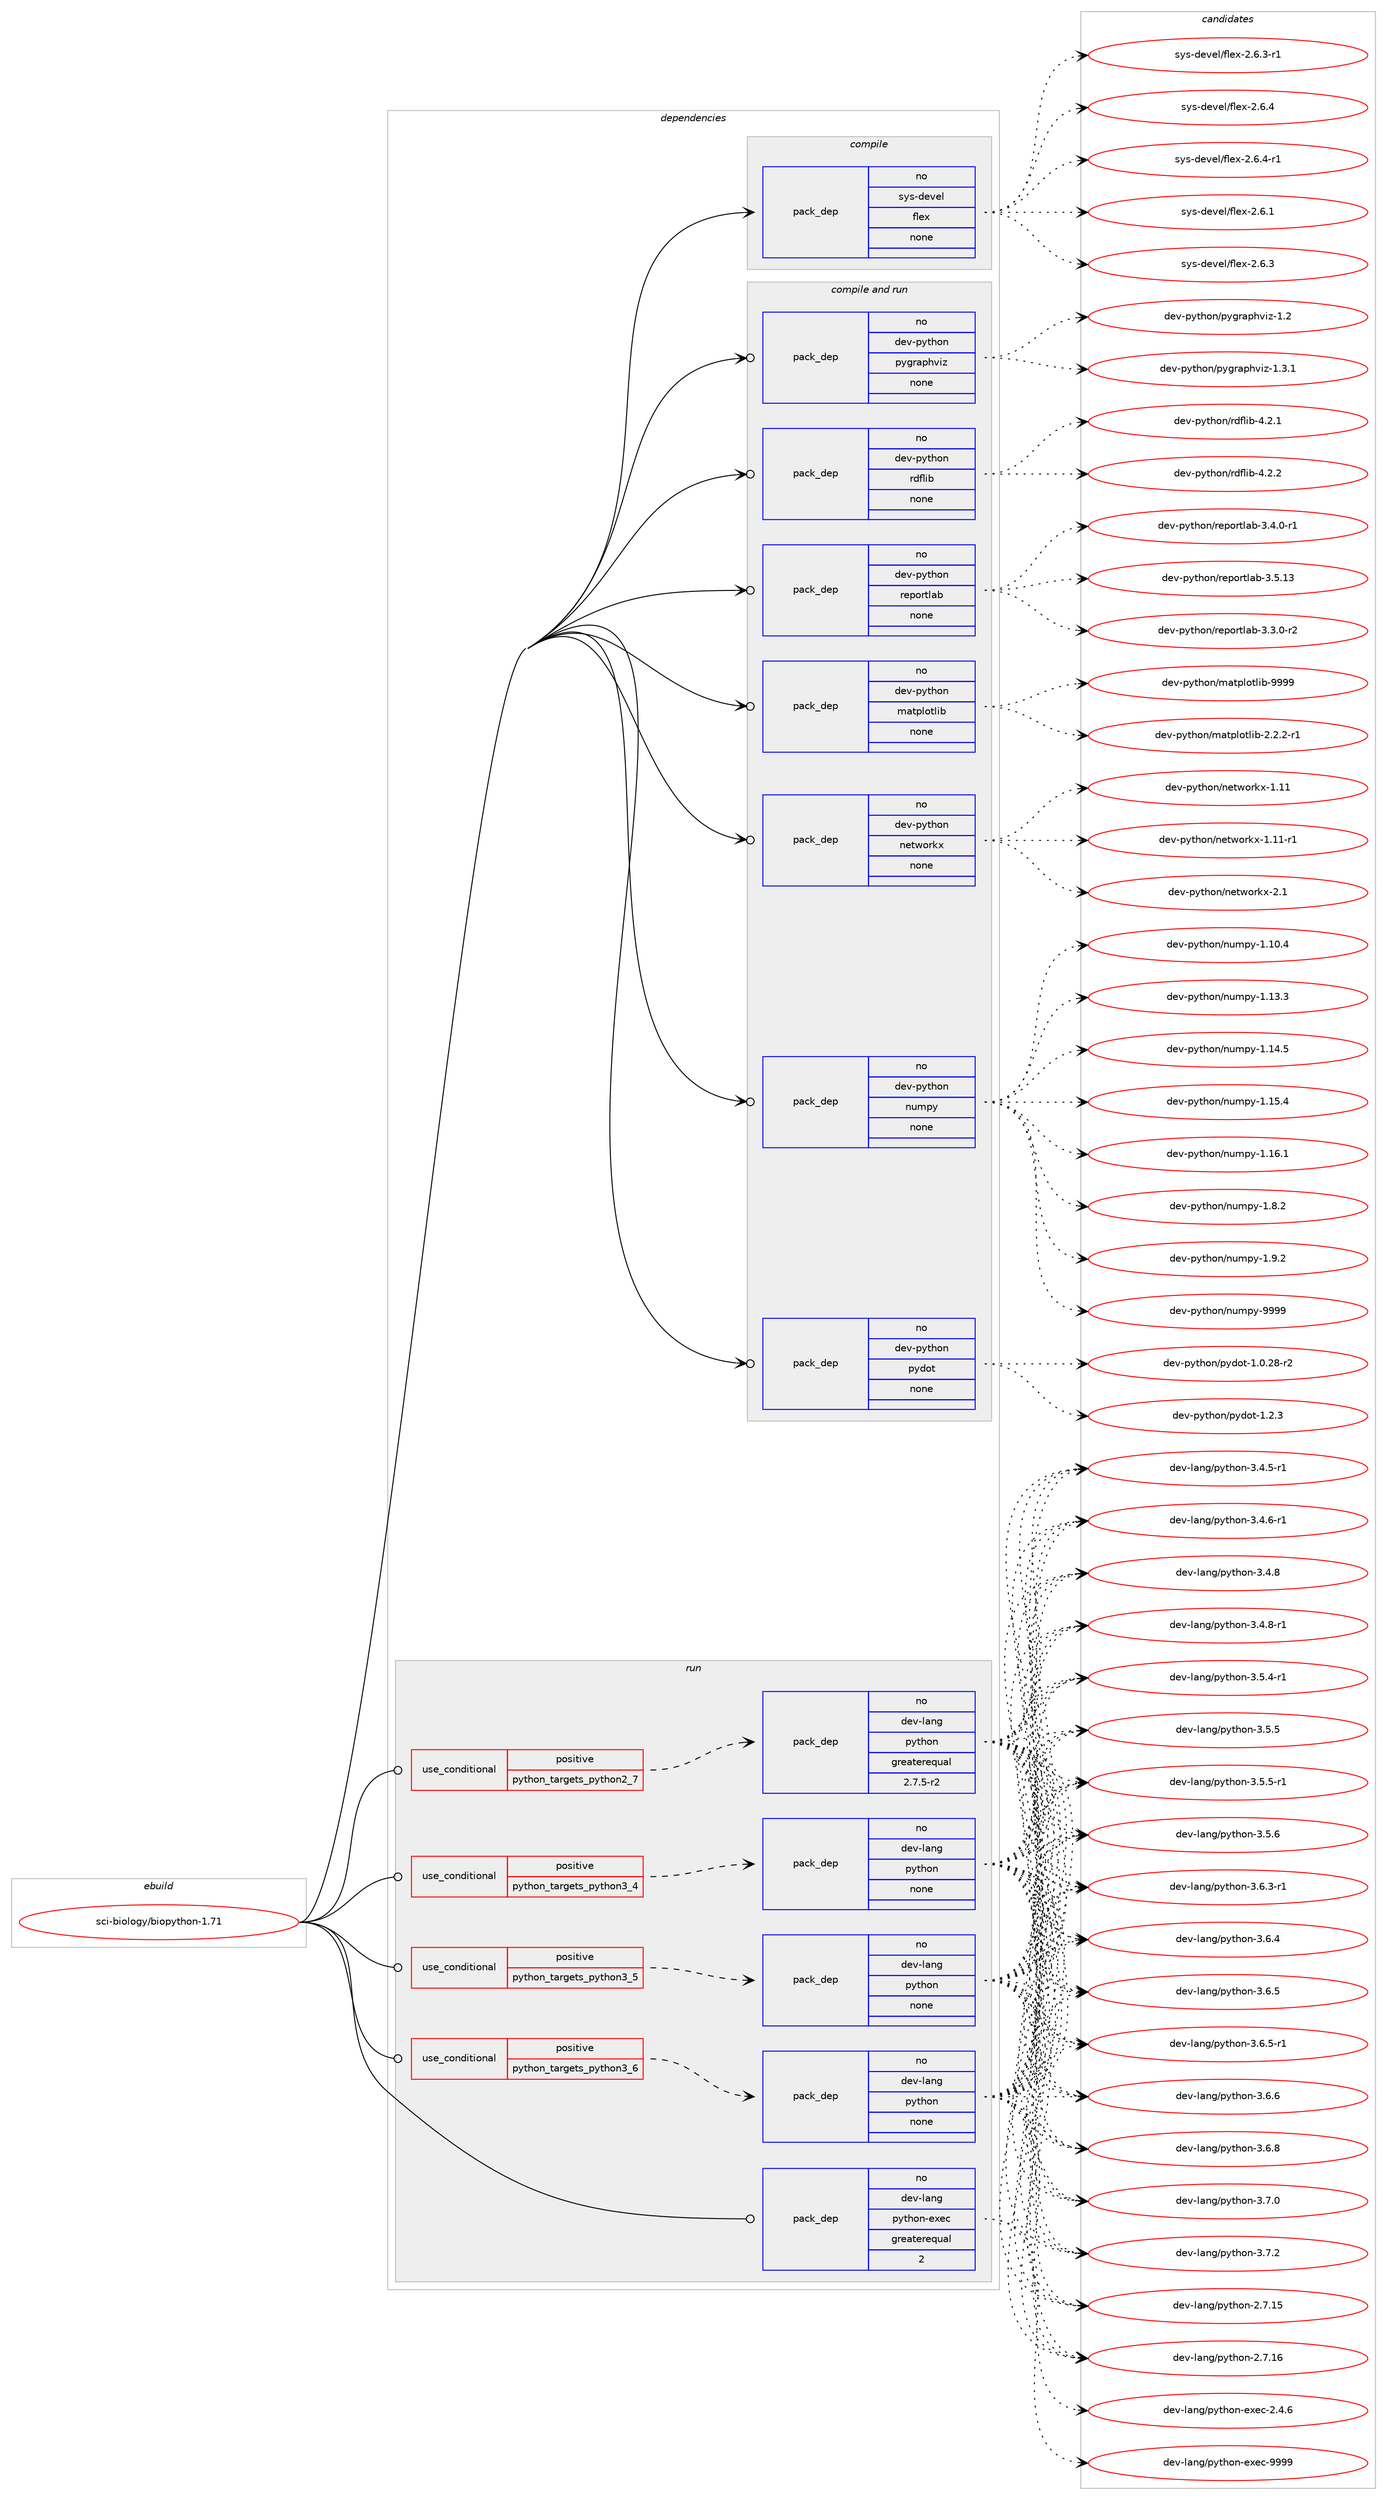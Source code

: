 digraph prolog {

# *************
# Graph options
# *************

newrank=true;
concentrate=true;
compound=true;
graph [rankdir=LR,fontname=Helvetica,fontsize=10,ranksep=1.5];#, ranksep=2.5, nodesep=0.2];
edge  [arrowhead=vee];
node  [fontname=Helvetica,fontsize=10];

# **********
# The ebuild
# **********

subgraph cluster_leftcol {
color=gray;
rank=same;
label=<<i>ebuild</i>>;
id [label="sci-biology/biopython-1.71", color=red, width=4, href="../sci-biology/biopython-1.71.svg"];
}

# ****************
# The dependencies
# ****************

subgraph cluster_midcol {
color=gray;
label=<<i>dependencies</i>>;
subgraph cluster_compile {
fillcolor="#eeeeee";
style=filled;
label=<<i>compile</i>>;
subgraph pack1206345 {
dependency1685919 [label=<<TABLE BORDER="0" CELLBORDER="1" CELLSPACING="0" CELLPADDING="4" WIDTH="220"><TR><TD ROWSPAN="6" CELLPADDING="30">pack_dep</TD></TR><TR><TD WIDTH="110">no</TD></TR><TR><TD>sys-devel</TD></TR><TR><TD>flex</TD></TR><TR><TD>none</TD></TR><TR><TD></TD></TR></TABLE>>, shape=none, color=blue];
}
id:e -> dependency1685919:w [weight=20,style="solid",arrowhead="vee"];
}
subgraph cluster_compileandrun {
fillcolor="#eeeeee";
style=filled;
label=<<i>compile and run</i>>;
subgraph pack1206346 {
dependency1685920 [label=<<TABLE BORDER="0" CELLBORDER="1" CELLSPACING="0" CELLPADDING="4" WIDTH="220"><TR><TD ROWSPAN="6" CELLPADDING="30">pack_dep</TD></TR><TR><TD WIDTH="110">no</TD></TR><TR><TD>dev-python</TD></TR><TR><TD>matplotlib</TD></TR><TR><TD>none</TD></TR><TR><TD></TD></TR></TABLE>>, shape=none, color=blue];
}
id:e -> dependency1685920:w [weight=20,style="solid",arrowhead="odotvee"];
subgraph pack1206347 {
dependency1685921 [label=<<TABLE BORDER="0" CELLBORDER="1" CELLSPACING="0" CELLPADDING="4" WIDTH="220"><TR><TD ROWSPAN="6" CELLPADDING="30">pack_dep</TD></TR><TR><TD WIDTH="110">no</TD></TR><TR><TD>dev-python</TD></TR><TR><TD>networkx</TD></TR><TR><TD>none</TD></TR><TR><TD></TD></TR></TABLE>>, shape=none, color=blue];
}
id:e -> dependency1685921:w [weight=20,style="solid",arrowhead="odotvee"];
subgraph pack1206348 {
dependency1685922 [label=<<TABLE BORDER="0" CELLBORDER="1" CELLSPACING="0" CELLPADDING="4" WIDTH="220"><TR><TD ROWSPAN="6" CELLPADDING="30">pack_dep</TD></TR><TR><TD WIDTH="110">no</TD></TR><TR><TD>dev-python</TD></TR><TR><TD>numpy</TD></TR><TR><TD>none</TD></TR><TR><TD></TD></TR></TABLE>>, shape=none, color=blue];
}
id:e -> dependency1685922:w [weight=20,style="solid",arrowhead="odotvee"];
subgraph pack1206349 {
dependency1685923 [label=<<TABLE BORDER="0" CELLBORDER="1" CELLSPACING="0" CELLPADDING="4" WIDTH="220"><TR><TD ROWSPAN="6" CELLPADDING="30">pack_dep</TD></TR><TR><TD WIDTH="110">no</TD></TR><TR><TD>dev-python</TD></TR><TR><TD>pydot</TD></TR><TR><TD>none</TD></TR><TR><TD></TD></TR></TABLE>>, shape=none, color=blue];
}
id:e -> dependency1685923:w [weight=20,style="solid",arrowhead="odotvee"];
subgraph pack1206350 {
dependency1685924 [label=<<TABLE BORDER="0" CELLBORDER="1" CELLSPACING="0" CELLPADDING="4" WIDTH="220"><TR><TD ROWSPAN="6" CELLPADDING="30">pack_dep</TD></TR><TR><TD WIDTH="110">no</TD></TR><TR><TD>dev-python</TD></TR><TR><TD>pygraphviz</TD></TR><TR><TD>none</TD></TR><TR><TD></TD></TR></TABLE>>, shape=none, color=blue];
}
id:e -> dependency1685924:w [weight=20,style="solid",arrowhead="odotvee"];
subgraph pack1206351 {
dependency1685925 [label=<<TABLE BORDER="0" CELLBORDER="1" CELLSPACING="0" CELLPADDING="4" WIDTH="220"><TR><TD ROWSPAN="6" CELLPADDING="30">pack_dep</TD></TR><TR><TD WIDTH="110">no</TD></TR><TR><TD>dev-python</TD></TR><TR><TD>rdflib</TD></TR><TR><TD>none</TD></TR><TR><TD></TD></TR></TABLE>>, shape=none, color=blue];
}
id:e -> dependency1685925:w [weight=20,style="solid",arrowhead="odotvee"];
subgraph pack1206352 {
dependency1685926 [label=<<TABLE BORDER="0" CELLBORDER="1" CELLSPACING="0" CELLPADDING="4" WIDTH="220"><TR><TD ROWSPAN="6" CELLPADDING="30">pack_dep</TD></TR><TR><TD WIDTH="110">no</TD></TR><TR><TD>dev-python</TD></TR><TR><TD>reportlab</TD></TR><TR><TD>none</TD></TR><TR><TD></TD></TR></TABLE>>, shape=none, color=blue];
}
id:e -> dependency1685926:w [weight=20,style="solid",arrowhead="odotvee"];
}
subgraph cluster_run {
fillcolor="#eeeeee";
style=filled;
label=<<i>run</i>>;
subgraph cond452012 {
dependency1685927 [label=<<TABLE BORDER="0" CELLBORDER="1" CELLSPACING="0" CELLPADDING="4"><TR><TD ROWSPAN="3" CELLPADDING="10">use_conditional</TD></TR><TR><TD>positive</TD></TR><TR><TD>python_targets_python2_7</TD></TR></TABLE>>, shape=none, color=red];
subgraph pack1206353 {
dependency1685928 [label=<<TABLE BORDER="0" CELLBORDER="1" CELLSPACING="0" CELLPADDING="4" WIDTH="220"><TR><TD ROWSPAN="6" CELLPADDING="30">pack_dep</TD></TR><TR><TD WIDTH="110">no</TD></TR><TR><TD>dev-lang</TD></TR><TR><TD>python</TD></TR><TR><TD>greaterequal</TD></TR><TR><TD>2.7.5-r2</TD></TR></TABLE>>, shape=none, color=blue];
}
dependency1685927:e -> dependency1685928:w [weight=20,style="dashed",arrowhead="vee"];
}
id:e -> dependency1685927:w [weight=20,style="solid",arrowhead="odot"];
subgraph cond452013 {
dependency1685929 [label=<<TABLE BORDER="0" CELLBORDER="1" CELLSPACING="0" CELLPADDING="4"><TR><TD ROWSPAN="3" CELLPADDING="10">use_conditional</TD></TR><TR><TD>positive</TD></TR><TR><TD>python_targets_python3_4</TD></TR></TABLE>>, shape=none, color=red];
subgraph pack1206354 {
dependency1685930 [label=<<TABLE BORDER="0" CELLBORDER="1" CELLSPACING="0" CELLPADDING="4" WIDTH="220"><TR><TD ROWSPAN="6" CELLPADDING="30">pack_dep</TD></TR><TR><TD WIDTH="110">no</TD></TR><TR><TD>dev-lang</TD></TR><TR><TD>python</TD></TR><TR><TD>none</TD></TR><TR><TD></TD></TR></TABLE>>, shape=none, color=blue];
}
dependency1685929:e -> dependency1685930:w [weight=20,style="dashed",arrowhead="vee"];
}
id:e -> dependency1685929:w [weight=20,style="solid",arrowhead="odot"];
subgraph cond452014 {
dependency1685931 [label=<<TABLE BORDER="0" CELLBORDER="1" CELLSPACING="0" CELLPADDING="4"><TR><TD ROWSPAN="3" CELLPADDING="10">use_conditional</TD></TR><TR><TD>positive</TD></TR><TR><TD>python_targets_python3_5</TD></TR></TABLE>>, shape=none, color=red];
subgraph pack1206355 {
dependency1685932 [label=<<TABLE BORDER="0" CELLBORDER="1" CELLSPACING="0" CELLPADDING="4" WIDTH="220"><TR><TD ROWSPAN="6" CELLPADDING="30">pack_dep</TD></TR><TR><TD WIDTH="110">no</TD></TR><TR><TD>dev-lang</TD></TR><TR><TD>python</TD></TR><TR><TD>none</TD></TR><TR><TD></TD></TR></TABLE>>, shape=none, color=blue];
}
dependency1685931:e -> dependency1685932:w [weight=20,style="dashed",arrowhead="vee"];
}
id:e -> dependency1685931:w [weight=20,style="solid",arrowhead="odot"];
subgraph cond452015 {
dependency1685933 [label=<<TABLE BORDER="0" CELLBORDER="1" CELLSPACING="0" CELLPADDING="4"><TR><TD ROWSPAN="3" CELLPADDING="10">use_conditional</TD></TR><TR><TD>positive</TD></TR><TR><TD>python_targets_python3_6</TD></TR></TABLE>>, shape=none, color=red];
subgraph pack1206356 {
dependency1685934 [label=<<TABLE BORDER="0" CELLBORDER="1" CELLSPACING="0" CELLPADDING="4" WIDTH="220"><TR><TD ROWSPAN="6" CELLPADDING="30">pack_dep</TD></TR><TR><TD WIDTH="110">no</TD></TR><TR><TD>dev-lang</TD></TR><TR><TD>python</TD></TR><TR><TD>none</TD></TR><TR><TD></TD></TR></TABLE>>, shape=none, color=blue];
}
dependency1685933:e -> dependency1685934:w [weight=20,style="dashed",arrowhead="vee"];
}
id:e -> dependency1685933:w [weight=20,style="solid",arrowhead="odot"];
subgraph pack1206357 {
dependency1685935 [label=<<TABLE BORDER="0" CELLBORDER="1" CELLSPACING="0" CELLPADDING="4" WIDTH="220"><TR><TD ROWSPAN="6" CELLPADDING="30">pack_dep</TD></TR><TR><TD WIDTH="110">no</TD></TR><TR><TD>dev-lang</TD></TR><TR><TD>python-exec</TD></TR><TR><TD>greaterequal</TD></TR><TR><TD>2</TD></TR></TABLE>>, shape=none, color=blue];
}
id:e -> dependency1685935:w [weight=20,style="solid",arrowhead="odot"];
}
}

# **************
# The candidates
# **************

subgraph cluster_choices {
rank=same;
color=gray;
label=<<i>candidates</i>>;

subgraph choice1206345 {
color=black;
nodesep=1;
choice1151211154510010111810110847102108101120455046544649 [label="sys-devel/flex-2.6.1", color=red, width=4,href="../sys-devel/flex-2.6.1.svg"];
choice1151211154510010111810110847102108101120455046544651 [label="sys-devel/flex-2.6.3", color=red, width=4,href="../sys-devel/flex-2.6.3.svg"];
choice11512111545100101118101108471021081011204550465446514511449 [label="sys-devel/flex-2.6.3-r1", color=red, width=4,href="../sys-devel/flex-2.6.3-r1.svg"];
choice1151211154510010111810110847102108101120455046544652 [label="sys-devel/flex-2.6.4", color=red, width=4,href="../sys-devel/flex-2.6.4.svg"];
choice11512111545100101118101108471021081011204550465446524511449 [label="sys-devel/flex-2.6.4-r1", color=red, width=4,href="../sys-devel/flex-2.6.4-r1.svg"];
dependency1685919:e -> choice1151211154510010111810110847102108101120455046544649:w [style=dotted,weight="100"];
dependency1685919:e -> choice1151211154510010111810110847102108101120455046544651:w [style=dotted,weight="100"];
dependency1685919:e -> choice11512111545100101118101108471021081011204550465446514511449:w [style=dotted,weight="100"];
dependency1685919:e -> choice1151211154510010111810110847102108101120455046544652:w [style=dotted,weight="100"];
dependency1685919:e -> choice11512111545100101118101108471021081011204550465446524511449:w [style=dotted,weight="100"];
}
subgraph choice1206346 {
color=black;
nodesep=1;
choice100101118451121211161041111104710997116112108111116108105984550465046504511449 [label="dev-python/matplotlib-2.2.2-r1", color=red, width=4,href="../dev-python/matplotlib-2.2.2-r1.svg"];
choice100101118451121211161041111104710997116112108111116108105984557575757 [label="dev-python/matplotlib-9999", color=red, width=4,href="../dev-python/matplotlib-9999.svg"];
dependency1685920:e -> choice100101118451121211161041111104710997116112108111116108105984550465046504511449:w [style=dotted,weight="100"];
dependency1685920:e -> choice100101118451121211161041111104710997116112108111116108105984557575757:w [style=dotted,weight="100"];
}
subgraph choice1206347 {
color=black;
nodesep=1;
choice10010111845112121116104111110471101011161191111141071204549464949 [label="dev-python/networkx-1.11", color=red, width=4,href="../dev-python/networkx-1.11.svg"];
choice100101118451121211161041111104711010111611911111410712045494649494511449 [label="dev-python/networkx-1.11-r1", color=red, width=4,href="../dev-python/networkx-1.11-r1.svg"];
choice100101118451121211161041111104711010111611911111410712045504649 [label="dev-python/networkx-2.1", color=red, width=4,href="../dev-python/networkx-2.1.svg"];
dependency1685921:e -> choice10010111845112121116104111110471101011161191111141071204549464949:w [style=dotted,weight="100"];
dependency1685921:e -> choice100101118451121211161041111104711010111611911111410712045494649494511449:w [style=dotted,weight="100"];
dependency1685921:e -> choice100101118451121211161041111104711010111611911111410712045504649:w [style=dotted,weight="100"];
}
subgraph choice1206348 {
color=black;
nodesep=1;
choice100101118451121211161041111104711011710911212145494649484652 [label="dev-python/numpy-1.10.4", color=red, width=4,href="../dev-python/numpy-1.10.4.svg"];
choice100101118451121211161041111104711011710911212145494649514651 [label="dev-python/numpy-1.13.3", color=red, width=4,href="../dev-python/numpy-1.13.3.svg"];
choice100101118451121211161041111104711011710911212145494649524653 [label="dev-python/numpy-1.14.5", color=red, width=4,href="../dev-python/numpy-1.14.5.svg"];
choice100101118451121211161041111104711011710911212145494649534652 [label="dev-python/numpy-1.15.4", color=red, width=4,href="../dev-python/numpy-1.15.4.svg"];
choice100101118451121211161041111104711011710911212145494649544649 [label="dev-python/numpy-1.16.1", color=red, width=4,href="../dev-python/numpy-1.16.1.svg"];
choice1001011184511212111610411111047110117109112121454946564650 [label="dev-python/numpy-1.8.2", color=red, width=4,href="../dev-python/numpy-1.8.2.svg"];
choice1001011184511212111610411111047110117109112121454946574650 [label="dev-python/numpy-1.9.2", color=red, width=4,href="../dev-python/numpy-1.9.2.svg"];
choice10010111845112121116104111110471101171091121214557575757 [label="dev-python/numpy-9999", color=red, width=4,href="../dev-python/numpy-9999.svg"];
dependency1685922:e -> choice100101118451121211161041111104711011710911212145494649484652:w [style=dotted,weight="100"];
dependency1685922:e -> choice100101118451121211161041111104711011710911212145494649514651:w [style=dotted,weight="100"];
dependency1685922:e -> choice100101118451121211161041111104711011710911212145494649524653:w [style=dotted,weight="100"];
dependency1685922:e -> choice100101118451121211161041111104711011710911212145494649534652:w [style=dotted,weight="100"];
dependency1685922:e -> choice100101118451121211161041111104711011710911212145494649544649:w [style=dotted,weight="100"];
dependency1685922:e -> choice1001011184511212111610411111047110117109112121454946564650:w [style=dotted,weight="100"];
dependency1685922:e -> choice1001011184511212111610411111047110117109112121454946574650:w [style=dotted,weight="100"];
dependency1685922:e -> choice10010111845112121116104111110471101171091121214557575757:w [style=dotted,weight="100"];
}
subgraph choice1206349 {
color=black;
nodesep=1;
choice1001011184511212111610411111047112121100111116454946484650564511450 [label="dev-python/pydot-1.0.28-r2", color=red, width=4,href="../dev-python/pydot-1.0.28-r2.svg"];
choice1001011184511212111610411111047112121100111116454946504651 [label="dev-python/pydot-1.2.3", color=red, width=4,href="../dev-python/pydot-1.2.3.svg"];
dependency1685923:e -> choice1001011184511212111610411111047112121100111116454946484650564511450:w [style=dotted,weight="100"];
dependency1685923:e -> choice1001011184511212111610411111047112121100111116454946504651:w [style=dotted,weight="100"];
}
subgraph choice1206350 {
color=black;
nodesep=1;
choice10010111845112121116104111110471121211031149711210411810512245494650 [label="dev-python/pygraphviz-1.2", color=red, width=4,href="../dev-python/pygraphviz-1.2.svg"];
choice100101118451121211161041111104711212110311497112104118105122454946514649 [label="dev-python/pygraphviz-1.3.1", color=red, width=4,href="../dev-python/pygraphviz-1.3.1.svg"];
dependency1685924:e -> choice10010111845112121116104111110471121211031149711210411810512245494650:w [style=dotted,weight="100"];
dependency1685924:e -> choice100101118451121211161041111104711212110311497112104118105122454946514649:w [style=dotted,weight="100"];
}
subgraph choice1206351 {
color=black;
nodesep=1;
choice100101118451121211161041111104711410010210810598455246504649 [label="dev-python/rdflib-4.2.1", color=red, width=4,href="../dev-python/rdflib-4.2.1.svg"];
choice100101118451121211161041111104711410010210810598455246504650 [label="dev-python/rdflib-4.2.2", color=red, width=4,href="../dev-python/rdflib-4.2.2.svg"];
dependency1685925:e -> choice100101118451121211161041111104711410010210810598455246504649:w [style=dotted,weight="100"];
dependency1685925:e -> choice100101118451121211161041111104711410010210810598455246504650:w [style=dotted,weight="100"];
}
subgraph choice1206352 {
color=black;
nodesep=1;
choice100101118451121211161041111104711410111211111411610897984551465146484511450 [label="dev-python/reportlab-3.3.0-r2", color=red, width=4,href="../dev-python/reportlab-3.3.0-r2.svg"];
choice100101118451121211161041111104711410111211111411610897984551465246484511449 [label="dev-python/reportlab-3.4.0-r1", color=red, width=4,href="../dev-python/reportlab-3.4.0-r1.svg"];
choice1001011184511212111610411111047114101112111114116108979845514653464951 [label="dev-python/reportlab-3.5.13", color=red, width=4,href="../dev-python/reportlab-3.5.13.svg"];
dependency1685926:e -> choice100101118451121211161041111104711410111211111411610897984551465146484511450:w [style=dotted,weight="100"];
dependency1685926:e -> choice100101118451121211161041111104711410111211111411610897984551465246484511449:w [style=dotted,weight="100"];
dependency1685926:e -> choice1001011184511212111610411111047114101112111114116108979845514653464951:w [style=dotted,weight="100"];
}
subgraph choice1206353 {
color=black;
nodesep=1;
choice10010111845108971101034711212111610411111045504655464953 [label="dev-lang/python-2.7.15", color=red, width=4,href="../dev-lang/python-2.7.15.svg"];
choice10010111845108971101034711212111610411111045504655464954 [label="dev-lang/python-2.7.16", color=red, width=4,href="../dev-lang/python-2.7.16.svg"];
choice1001011184510897110103471121211161041111104551465246534511449 [label="dev-lang/python-3.4.5-r1", color=red, width=4,href="../dev-lang/python-3.4.5-r1.svg"];
choice1001011184510897110103471121211161041111104551465246544511449 [label="dev-lang/python-3.4.6-r1", color=red, width=4,href="../dev-lang/python-3.4.6-r1.svg"];
choice100101118451089711010347112121116104111110455146524656 [label="dev-lang/python-3.4.8", color=red, width=4,href="../dev-lang/python-3.4.8.svg"];
choice1001011184510897110103471121211161041111104551465246564511449 [label="dev-lang/python-3.4.8-r1", color=red, width=4,href="../dev-lang/python-3.4.8-r1.svg"];
choice1001011184510897110103471121211161041111104551465346524511449 [label="dev-lang/python-3.5.4-r1", color=red, width=4,href="../dev-lang/python-3.5.4-r1.svg"];
choice100101118451089711010347112121116104111110455146534653 [label="dev-lang/python-3.5.5", color=red, width=4,href="../dev-lang/python-3.5.5.svg"];
choice1001011184510897110103471121211161041111104551465346534511449 [label="dev-lang/python-3.5.5-r1", color=red, width=4,href="../dev-lang/python-3.5.5-r1.svg"];
choice100101118451089711010347112121116104111110455146534654 [label="dev-lang/python-3.5.6", color=red, width=4,href="../dev-lang/python-3.5.6.svg"];
choice1001011184510897110103471121211161041111104551465446514511449 [label="dev-lang/python-3.6.3-r1", color=red, width=4,href="../dev-lang/python-3.6.3-r1.svg"];
choice100101118451089711010347112121116104111110455146544652 [label="dev-lang/python-3.6.4", color=red, width=4,href="../dev-lang/python-3.6.4.svg"];
choice100101118451089711010347112121116104111110455146544653 [label="dev-lang/python-3.6.5", color=red, width=4,href="../dev-lang/python-3.6.5.svg"];
choice1001011184510897110103471121211161041111104551465446534511449 [label="dev-lang/python-3.6.5-r1", color=red, width=4,href="../dev-lang/python-3.6.5-r1.svg"];
choice100101118451089711010347112121116104111110455146544654 [label="dev-lang/python-3.6.6", color=red, width=4,href="../dev-lang/python-3.6.6.svg"];
choice100101118451089711010347112121116104111110455146544656 [label="dev-lang/python-3.6.8", color=red, width=4,href="../dev-lang/python-3.6.8.svg"];
choice100101118451089711010347112121116104111110455146554648 [label="dev-lang/python-3.7.0", color=red, width=4,href="../dev-lang/python-3.7.0.svg"];
choice100101118451089711010347112121116104111110455146554650 [label="dev-lang/python-3.7.2", color=red, width=4,href="../dev-lang/python-3.7.2.svg"];
dependency1685928:e -> choice10010111845108971101034711212111610411111045504655464953:w [style=dotted,weight="100"];
dependency1685928:e -> choice10010111845108971101034711212111610411111045504655464954:w [style=dotted,weight="100"];
dependency1685928:e -> choice1001011184510897110103471121211161041111104551465246534511449:w [style=dotted,weight="100"];
dependency1685928:e -> choice1001011184510897110103471121211161041111104551465246544511449:w [style=dotted,weight="100"];
dependency1685928:e -> choice100101118451089711010347112121116104111110455146524656:w [style=dotted,weight="100"];
dependency1685928:e -> choice1001011184510897110103471121211161041111104551465246564511449:w [style=dotted,weight="100"];
dependency1685928:e -> choice1001011184510897110103471121211161041111104551465346524511449:w [style=dotted,weight="100"];
dependency1685928:e -> choice100101118451089711010347112121116104111110455146534653:w [style=dotted,weight="100"];
dependency1685928:e -> choice1001011184510897110103471121211161041111104551465346534511449:w [style=dotted,weight="100"];
dependency1685928:e -> choice100101118451089711010347112121116104111110455146534654:w [style=dotted,weight="100"];
dependency1685928:e -> choice1001011184510897110103471121211161041111104551465446514511449:w [style=dotted,weight="100"];
dependency1685928:e -> choice100101118451089711010347112121116104111110455146544652:w [style=dotted,weight="100"];
dependency1685928:e -> choice100101118451089711010347112121116104111110455146544653:w [style=dotted,weight="100"];
dependency1685928:e -> choice1001011184510897110103471121211161041111104551465446534511449:w [style=dotted,weight="100"];
dependency1685928:e -> choice100101118451089711010347112121116104111110455146544654:w [style=dotted,weight="100"];
dependency1685928:e -> choice100101118451089711010347112121116104111110455146544656:w [style=dotted,weight="100"];
dependency1685928:e -> choice100101118451089711010347112121116104111110455146554648:w [style=dotted,weight="100"];
dependency1685928:e -> choice100101118451089711010347112121116104111110455146554650:w [style=dotted,weight="100"];
}
subgraph choice1206354 {
color=black;
nodesep=1;
choice10010111845108971101034711212111610411111045504655464953 [label="dev-lang/python-2.7.15", color=red, width=4,href="../dev-lang/python-2.7.15.svg"];
choice10010111845108971101034711212111610411111045504655464954 [label="dev-lang/python-2.7.16", color=red, width=4,href="../dev-lang/python-2.7.16.svg"];
choice1001011184510897110103471121211161041111104551465246534511449 [label="dev-lang/python-3.4.5-r1", color=red, width=4,href="../dev-lang/python-3.4.5-r1.svg"];
choice1001011184510897110103471121211161041111104551465246544511449 [label="dev-lang/python-3.4.6-r1", color=red, width=4,href="../dev-lang/python-3.4.6-r1.svg"];
choice100101118451089711010347112121116104111110455146524656 [label="dev-lang/python-3.4.8", color=red, width=4,href="../dev-lang/python-3.4.8.svg"];
choice1001011184510897110103471121211161041111104551465246564511449 [label="dev-lang/python-3.4.8-r1", color=red, width=4,href="../dev-lang/python-3.4.8-r1.svg"];
choice1001011184510897110103471121211161041111104551465346524511449 [label="dev-lang/python-3.5.4-r1", color=red, width=4,href="../dev-lang/python-3.5.4-r1.svg"];
choice100101118451089711010347112121116104111110455146534653 [label="dev-lang/python-3.5.5", color=red, width=4,href="../dev-lang/python-3.5.5.svg"];
choice1001011184510897110103471121211161041111104551465346534511449 [label="dev-lang/python-3.5.5-r1", color=red, width=4,href="../dev-lang/python-3.5.5-r1.svg"];
choice100101118451089711010347112121116104111110455146534654 [label="dev-lang/python-3.5.6", color=red, width=4,href="../dev-lang/python-3.5.6.svg"];
choice1001011184510897110103471121211161041111104551465446514511449 [label="dev-lang/python-3.6.3-r1", color=red, width=4,href="../dev-lang/python-3.6.3-r1.svg"];
choice100101118451089711010347112121116104111110455146544652 [label="dev-lang/python-3.6.4", color=red, width=4,href="../dev-lang/python-3.6.4.svg"];
choice100101118451089711010347112121116104111110455146544653 [label="dev-lang/python-3.6.5", color=red, width=4,href="../dev-lang/python-3.6.5.svg"];
choice1001011184510897110103471121211161041111104551465446534511449 [label="dev-lang/python-3.6.5-r1", color=red, width=4,href="../dev-lang/python-3.6.5-r1.svg"];
choice100101118451089711010347112121116104111110455146544654 [label="dev-lang/python-3.6.6", color=red, width=4,href="../dev-lang/python-3.6.6.svg"];
choice100101118451089711010347112121116104111110455146544656 [label="dev-lang/python-3.6.8", color=red, width=4,href="../dev-lang/python-3.6.8.svg"];
choice100101118451089711010347112121116104111110455146554648 [label="dev-lang/python-3.7.0", color=red, width=4,href="../dev-lang/python-3.7.0.svg"];
choice100101118451089711010347112121116104111110455146554650 [label="dev-lang/python-3.7.2", color=red, width=4,href="../dev-lang/python-3.7.2.svg"];
dependency1685930:e -> choice10010111845108971101034711212111610411111045504655464953:w [style=dotted,weight="100"];
dependency1685930:e -> choice10010111845108971101034711212111610411111045504655464954:w [style=dotted,weight="100"];
dependency1685930:e -> choice1001011184510897110103471121211161041111104551465246534511449:w [style=dotted,weight="100"];
dependency1685930:e -> choice1001011184510897110103471121211161041111104551465246544511449:w [style=dotted,weight="100"];
dependency1685930:e -> choice100101118451089711010347112121116104111110455146524656:w [style=dotted,weight="100"];
dependency1685930:e -> choice1001011184510897110103471121211161041111104551465246564511449:w [style=dotted,weight="100"];
dependency1685930:e -> choice1001011184510897110103471121211161041111104551465346524511449:w [style=dotted,weight="100"];
dependency1685930:e -> choice100101118451089711010347112121116104111110455146534653:w [style=dotted,weight="100"];
dependency1685930:e -> choice1001011184510897110103471121211161041111104551465346534511449:w [style=dotted,weight="100"];
dependency1685930:e -> choice100101118451089711010347112121116104111110455146534654:w [style=dotted,weight="100"];
dependency1685930:e -> choice1001011184510897110103471121211161041111104551465446514511449:w [style=dotted,weight="100"];
dependency1685930:e -> choice100101118451089711010347112121116104111110455146544652:w [style=dotted,weight="100"];
dependency1685930:e -> choice100101118451089711010347112121116104111110455146544653:w [style=dotted,weight="100"];
dependency1685930:e -> choice1001011184510897110103471121211161041111104551465446534511449:w [style=dotted,weight="100"];
dependency1685930:e -> choice100101118451089711010347112121116104111110455146544654:w [style=dotted,weight="100"];
dependency1685930:e -> choice100101118451089711010347112121116104111110455146544656:w [style=dotted,weight="100"];
dependency1685930:e -> choice100101118451089711010347112121116104111110455146554648:w [style=dotted,weight="100"];
dependency1685930:e -> choice100101118451089711010347112121116104111110455146554650:w [style=dotted,weight="100"];
}
subgraph choice1206355 {
color=black;
nodesep=1;
choice10010111845108971101034711212111610411111045504655464953 [label="dev-lang/python-2.7.15", color=red, width=4,href="../dev-lang/python-2.7.15.svg"];
choice10010111845108971101034711212111610411111045504655464954 [label="dev-lang/python-2.7.16", color=red, width=4,href="../dev-lang/python-2.7.16.svg"];
choice1001011184510897110103471121211161041111104551465246534511449 [label="dev-lang/python-3.4.5-r1", color=red, width=4,href="../dev-lang/python-3.4.5-r1.svg"];
choice1001011184510897110103471121211161041111104551465246544511449 [label="dev-lang/python-3.4.6-r1", color=red, width=4,href="../dev-lang/python-3.4.6-r1.svg"];
choice100101118451089711010347112121116104111110455146524656 [label="dev-lang/python-3.4.8", color=red, width=4,href="../dev-lang/python-3.4.8.svg"];
choice1001011184510897110103471121211161041111104551465246564511449 [label="dev-lang/python-3.4.8-r1", color=red, width=4,href="../dev-lang/python-3.4.8-r1.svg"];
choice1001011184510897110103471121211161041111104551465346524511449 [label="dev-lang/python-3.5.4-r1", color=red, width=4,href="../dev-lang/python-3.5.4-r1.svg"];
choice100101118451089711010347112121116104111110455146534653 [label="dev-lang/python-3.5.5", color=red, width=4,href="../dev-lang/python-3.5.5.svg"];
choice1001011184510897110103471121211161041111104551465346534511449 [label="dev-lang/python-3.5.5-r1", color=red, width=4,href="../dev-lang/python-3.5.5-r1.svg"];
choice100101118451089711010347112121116104111110455146534654 [label="dev-lang/python-3.5.6", color=red, width=4,href="../dev-lang/python-3.5.6.svg"];
choice1001011184510897110103471121211161041111104551465446514511449 [label="dev-lang/python-3.6.3-r1", color=red, width=4,href="../dev-lang/python-3.6.3-r1.svg"];
choice100101118451089711010347112121116104111110455146544652 [label="dev-lang/python-3.6.4", color=red, width=4,href="../dev-lang/python-3.6.4.svg"];
choice100101118451089711010347112121116104111110455146544653 [label="dev-lang/python-3.6.5", color=red, width=4,href="../dev-lang/python-3.6.5.svg"];
choice1001011184510897110103471121211161041111104551465446534511449 [label="dev-lang/python-3.6.5-r1", color=red, width=4,href="../dev-lang/python-3.6.5-r1.svg"];
choice100101118451089711010347112121116104111110455146544654 [label="dev-lang/python-3.6.6", color=red, width=4,href="../dev-lang/python-3.6.6.svg"];
choice100101118451089711010347112121116104111110455146544656 [label="dev-lang/python-3.6.8", color=red, width=4,href="../dev-lang/python-3.6.8.svg"];
choice100101118451089711010347112121116104111110455146554648 [label="dev-lang/python-3.7.0", color=red, width=4,href="../dev-lang/python-3.7.0.svg"];
choice100101118451089711010347112121116104111110455146554650 [label="dev-lang/python-3.7.2", color=red, width=4,href="../dev-lang/python-3.7.2.svg"];
dependency1685932:e -> choice10010111845108971101034711212111610411111045504655464953:w [style=dotted,weight="100"];
dependency1685932:e -> choice10010111845108971101034711212111610411111045504655464954:w [style=dotted,weight="100"];
dependency1685932:e -> choice1001011184510897110103471121211161041111104551465246534511449:w [style=dotted,weight="100"];
dependency1685932:e -> choice1001011184510897110103471121211161041111104551465246544511449:w [style=dotted,weight="100"];
dependency1685932:e -> choice100101118451089711010347112121116104111110455146524656:w [style=dotted,weight="100"];
dependency1685932:e -> choice1001011184510897110103471121211161041111104551465246564511449:w [style=dotted,weight="100"];
dependency1685932:e -> choice1001011184510897110103471121211161041111104551465346524511449:w [style=dotted,weight="100"];
dependency1685932:e -> choice100101118451089711010347112121116104111110455146534653:w [style=dotted,weight="100"];
dependency1685932:e -> choice1001011184510897110103471121211161041111104551465346534511449:w [style=dotted,weight="100"];
dependency1685932:e -> choice100101118451089711010347112121116104111110455146534654:w [style=dotted,weight="100"];
dependency1685932:e -> choice1001011184510897110103471121211161041111104551465446514511449:w [style=dotted,weight="100"];
dependency1685932:e -> choice100101118451089711010347112121116104111110455146544652:w [style=dotted,weight="100"];
dependency1685932:e -> choice100101118451089711010347112121116104111110455146544653:w [style=dotted,weight="100"];
dependency1685932:e -> choice1001011184510897110103471121211161041111104551465446534511449:w [style=dotted,weight="100"];
dependency1685932:e -> choice100101118451089711010347112121116104111110455146544654:w [style=dotted,weight="100"];
dependency1685932:e -> choice100101118451089711010347112121116104111110455146544656:w [style=dotted,weight="100"];
dependency1685932:e -> choice100101118451089711010347112121116104111110455146554648:w [style=dotted,weight="100"];
dependency1685932:e -> choice100101118451089711010347112121116104111110455146554650:w [style=dotted,weight="100"];
}
subgraph choice1206356 {
color=black;
nodesep=1;
choice10010111845108971101034711212111610411111045504655464953 [label="dev-lang/python-2.7.15", color=red, width=4,href="../dev-lang/python-2.7.15.svg"];
choice10010111845108971101034711212111610411111045504655464954 [label="dev-lang/python-2.7.16", color=red, width=4,href="../dev-lang/python-2.7.16.svg"];
choice1001011184510897110103471121211161041111104551465246534511449 [label="dev-lang/python-3.4.5-r1", color=red, width=4,href="../dev-lang/python-3.4.5-r1.svg"];
choice1001011184510897110103471121211161041111104551465246544511449 [label="dev-lang/python-3.4.6-r1", color=red, width=4,href="../dev-lang/python-3.4.6-r1.svg"];
choice100101118451089711010347112121116104111110455146524656 [label="dev-lang/python-3.4.8", color=red, width=4,href="../dev-lang/python-3.4.8.svg"];
choice1001011184510897110103471121211161041111104551465246564511449 [label="dev-lang/python-3.4.8-r1", color=red, width=4,href="../dev-lang/python-3.4.8-r1.svg"];
choice1001011184510897110103471121211161041111104551465346524511449 [label="dev-lang/python-3.5.4-r1", color=red, width=4,href="../dev-lang/python-3.5.4-r1.svg"];
choice100101118451089711010347112121116104111110455146534653 [label="dev-lang/python-3.5.5", color=red, width=4,href="../dev-lang/python-3.5.5.svg"];
choice1001011184510897110103471121211161041111104551465346534511449 [label="dev-lang/python-3.5.5-r1", color=red, width=4,href="../dev-lang/python-3.5.5-r1.svg"];
choice100101118451089711010347112121116104111110455146534654 [label="dev-lang/python-3.5.6", color=red, width=4,href="../dev-lang/python-3.5.6.svg"];
choice1001011184510897110103471121211161041111104551465446514511449 [label="dev-lang/python-3.6.3-r1", color=red, width=4,href="../dev-lang/python-3.6.3-r1.svg"];
choice100101118451089711010347112121116104111110455146544652 [label="dev-lang/python-3.6.4", color=red, width=4,href="../dev-lang/python-3.6.4.svg"];
choice100101118451089711010347112121116104111110455146544653 [label="dev-lang/python-3.6.5", color=red, width=4,href="../dev-lang/python-3.6.5.svg"];
choice1001011184510897110103471121211161041111104551465446534511449 [label="dev-lang/python-3.6.5-r1", color=red, width=4,href="../dev-lang/python-3.6.5-r1.svg"];
choice100101118451089711010347112121116104111110455146544654 [label="dev-lang/python-3.6.6", color=red, width=4,href="../dev-lang/python-3.6.6.svg"];
choice100101118451089711010347112121116104111110455146544656 [label="dev-lang/python-3.6.8", color=red, width=4,href="../dev-lang/python-3.6.8.svg"];
choice100101118451089711010347112121116104111110455146554648 [label="dev-lang/python-3.7.0", color=red, width=4,href="../dev-lang/python-3.7.0.svg"];
choice100101118451089711010347112121116104111110455146554650 [label="dev-lang/python-3.7.2", color=red, width=4,href="../dev-lang/python-3.7.2.svg"];
dependency1685934:e -> choice10010111845108971101034711212111610411111045504655464953:w [style=dotted,weight="100"];
dependency1685934:e -> choice10010111845108971101034711212111610411111045504655464954:w [style=dotted,weight="100"];
dependency1685934:e -> choice1001011184510897110103471121211161041111104551465246534511449:w [style=dotted,weight="100"];
dependency1685934:e -> choice1001011184510897110103471121211161041111104551465246544511449:w [style=dotted,weight="100"];
dependency1685934:e -> choice100101118451089711010347112121116104111110455146524656:w [style=dotted,weight="100"];
dependency1685934:e -> choice1001011184510897110103471121211161041111104551465246564511449:w [style=dotted,weight="100"];
dependency1685934:e -> choice1001011184510897110103471121211161041111104551465346524511449:w [style=dotted,weight="100"];
dependency1685934:e -> choice100101118451089711010347112121116104111110455146534653:w [style=dotted,weight="100"];
dependency1685934:e -> choice1001011184510897110103471121211161041111104551465346534511449:w [style=dotted,weight="100"];
dependency1685934:e -> choice100101118451089711010347112121116104111110455146534654:w [style=dotted,weight="100"];
dependency1685934:e -> choice1001011184510897110103471121211161041111104551465446514511449:w [style=dotted,weight="100"];
dependency1685934:e -> choice100101118451089711010347112121116104111110455146544652:w [style=dotted,weight="100"];
dependency1685934:e -> choice100101118451089711010347112121116104111110455146544653:w [style=dotted,weight="100"];
dependency1685934:e -> choice1001011184510897110103471121211161041111104551465446534511449:w [style=dotted,weight="100"];
dependency1685934:e -> choice100101118451089711010347112121116104111110455146544654:w [style=dotted,weight="100"];
dependency1685934:e -> choice100101118451089711010347112121116104111110455146544656:w [style=dotted,weight="100"];
dependency1685934:e -> choice100101118451089711010347112121116104111110455146554648:w [style=dotted,weight="100"];
dependency1685934:e -> choice100101118451089711010347112121116104111110455146554650:w [style=dotted,weight="100"];
}
subgraph choice1206357 {
color=black;
nodesep=1;
choice1001011184510897110103471121211161041111104510112010199455046524654 [label="dev-lang/python-exec-2.4.6", color=red, width=4,href="../dev-lang/python-exec-2.4.6.svg"];
choice10010111845108971101034711212111610411111045101120101994557575757 [label="dev-lang/python-exec-9999", color=red, width=4,href="../dev-lang/python-exec-9999.svg"];
dependency1685935:e -> choice1001011184510897110103471121211161041111104510112010199455046524654:w [style=dotted,weight="100"];
dependency1685935:e -> choice10010111845108971101034711212111610411111045101120101994557575757:w [style=dotted,weight="100"];
}
}

}
